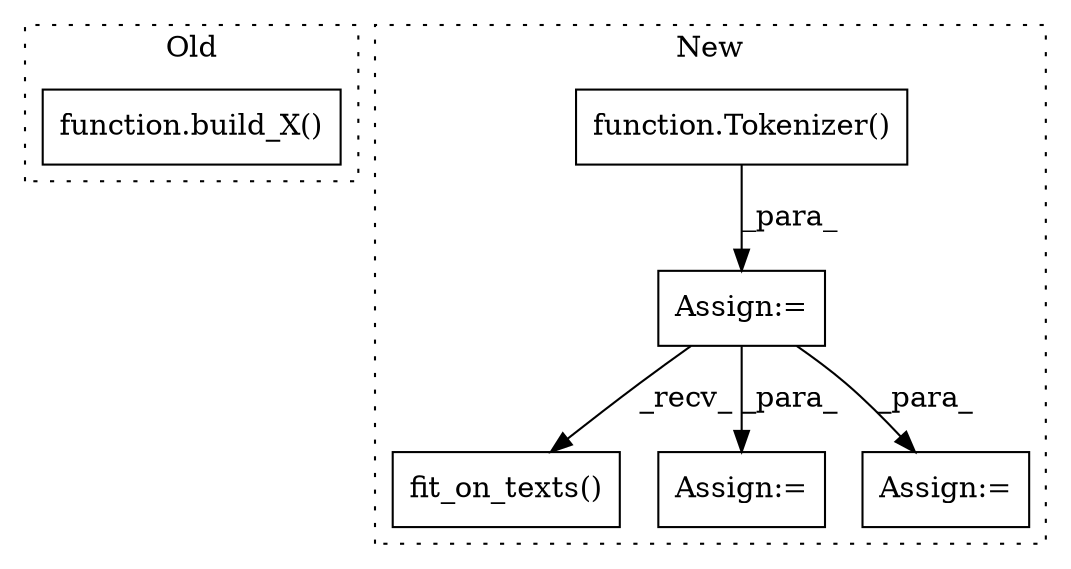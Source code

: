 digraph G {
subgraph cluster0 {
1 [label="function.build_X()" a="75" s="307,336" l="8,1" shape="box"];
label = "Old";
style="dotted";
}
subgraph cluster1 {
2 [label="fit_on_texts()" a="75" s="675" l="41" shape="box"];
3 [label="function.Tokenizer()" a="75" s="644" l="26" shape="box"];
4 [label="Assign:=" a="68" s="775" l="3" shape="box"];
5 [label="Assign:=" a="68" s="641" l="3" shape="box"];
6 [label="Assign:=" a="68" s="722" l="3" shape="box"];
label = "New";
style="dotted";
}
3 -> 5 [label="_para_"];
5 -> 2 [label="_recv_"];
5 -> 6 [label="_para_"];
5 -> 4 [label="_para_"];
}